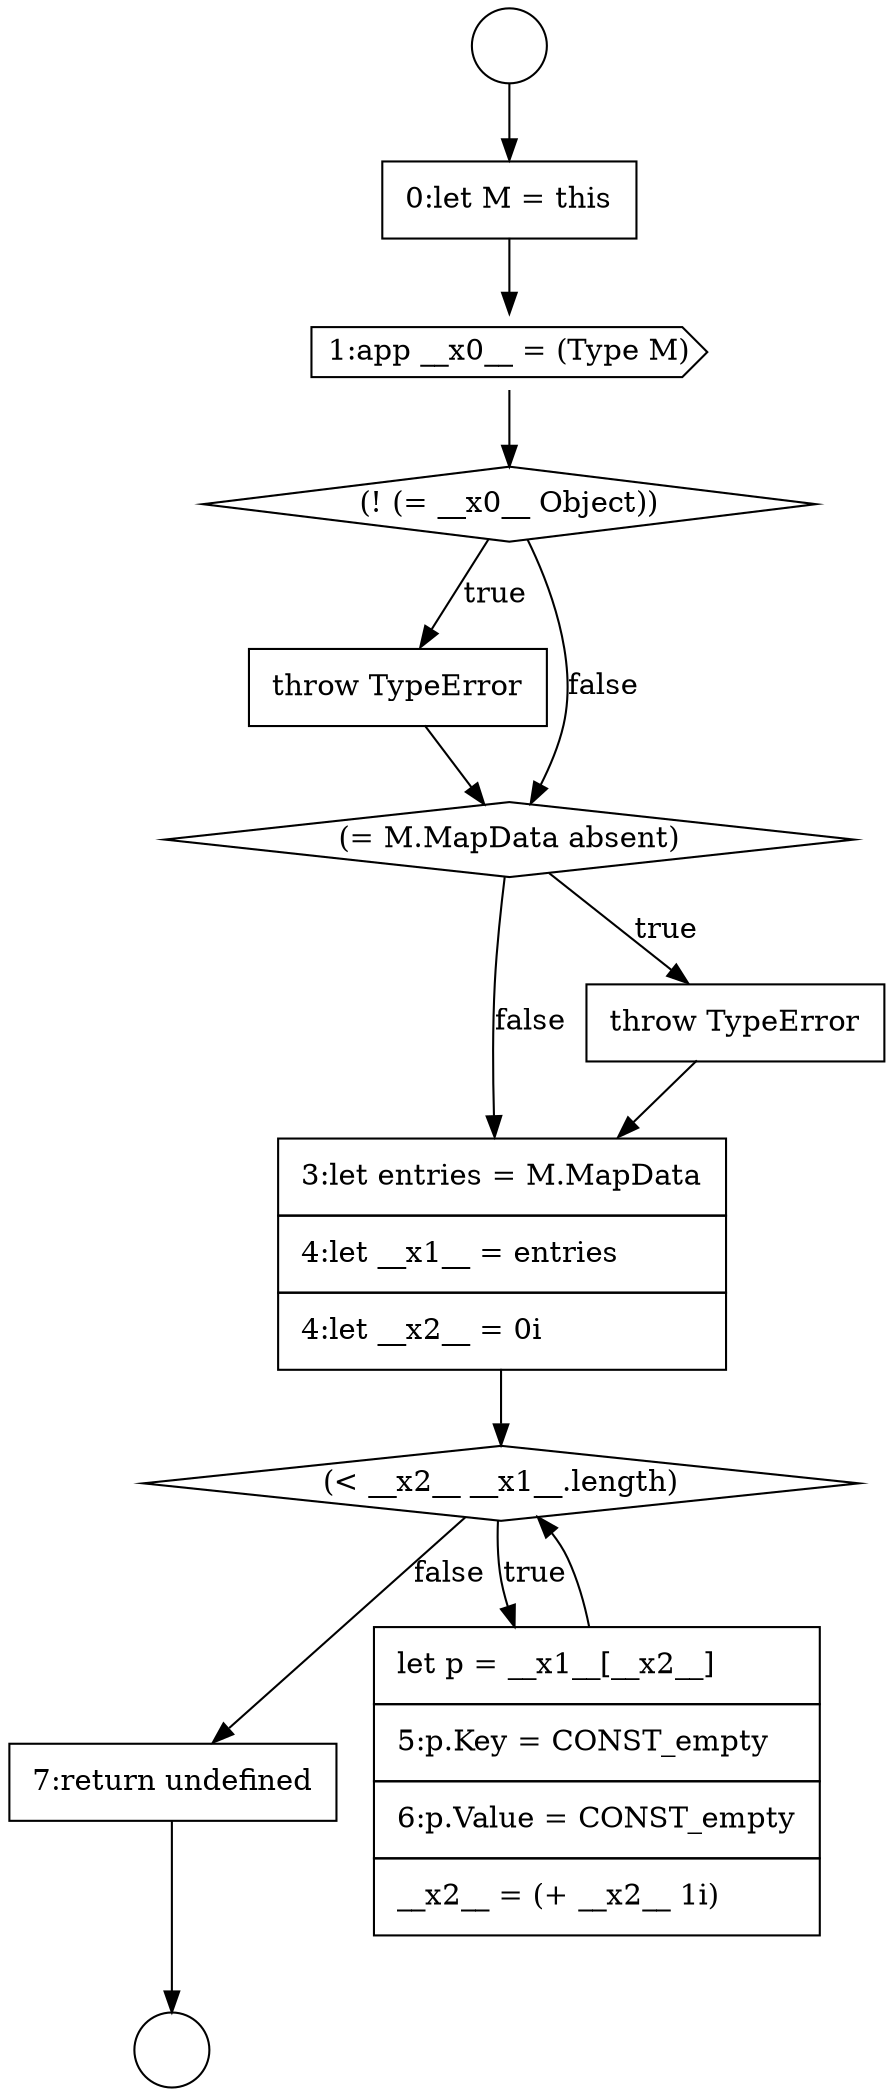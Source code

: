digraph {
  node15098 [shape=diamond, label=<<font color="black">(&lt; __x2__ __x1__.length)</font>> color="black" fillcolor="white" style=filled]
  node15092 [shape=cds, label=<<font color="black">1:app __x0__ = (Type M)</font>> color="black" fillcolor="white" style=filled]
  node15097 [shape=none, margin=0, label=<<font color="black">
    <table border="0" cellborder="1" cellspacing="0" cellpadding="10">
      <tr><td align="left">3:let entries = M.MapData</td></tr>
      <tr><td align="left">4:let __x1__ = entries</td></tr>
      <tr><td align="left">4:let __x2__ = 0i</td></tr>
    </table>
  </font>> color="black" fillcolor="white" style=filled]
  node15093 [shape=diamond, label=<<font color="black">(! (= __x0__ Object))</font>> color="black" fillcolor="white" style=filled]
  node15089 [shape=circle label=" " color="black" fillcolor="white" style=filled]
  node15100 [shape=none, margin=0, label=<<font color="black">
    <table border="0" cellborder="1" cellspacing="0" cellpadding="10">
      <tr><td align="left">7:return undefined</td></tr>
    </table>
  </font>> color="black" fillcolor="white" style=filled]
  node15094 [shape=none, margin=0, label=<<font color="black">
    <table border="0" cellborder="1" cellspacing="0" cellpadding="10">
      <tr><td align="left">throw TypeError</td></tr>
    </table>
  </font>> color="black" fillcolor="white" style=filled]
  node15090 [shape=circle label=" " color="black" fillcolor="white" style=filled]
  node15095 [shape=diamond, label=<<font color="black">(= M.MapData absent)</font>> color="black" fillcolor="white" style=filled]
  node15099 [shape=none, margin=0, label=<<font color="black">
    <table border="0" cellborder="1" cellspacing="0" cellpadding="10">
      <tr><td align="left">let p = __x1__[__x2__]</td></tr>
      <tr><td align="left">5:p.Key = CONST_empty</td></tr>
      <tr><td align="left">6:p.Value = CONST_empty</td></tr>
      <tr><td align="left">__x2__ = (+ __x2__ 1i)</td></tr>
    </table>
  </font>> color="black" fillcolor="white" style=filled]
  node15091 [shape=none, margin=0, label=<<font color="black">
    <table border="0" cellborder="1" cellspacing="0" cellpadding="10">
      <tr><td align="left">0:let M = this</td></tr>
    </table>
  </font>> color="black" fillcolor="white" style=filled]
  node15096 [shape=none, margin=0, label=<<font color="black">
    <table border="0" cellborder="1" cellspacing="0" cellpadding="10">
      <tr><td align="left">throw TypeError</td></tr>
    </table>
  </font>> color="black" fillcolor="white" style=filled]
  node15094 -> node15095 [ color="black"]
  node15097 -> node15098 [ color="black"]
  node15091 -> node15092 [ color="black"]
  node15093 -> node15094 [label=<<font color="black">true</font>> color="black"]
  node15093 -> node15095 [label=<<font color="black">false</font>> color="black"]
  node15089 -> node15091 [ color="black"]
  node15098 -> node15099 [label=<<font color="black">true</font>> color="black"]
  node15098 -> node15100 [label=<<font color="black">false</font>> color="black"]
  node15095 -> node15096 [label=<<font color="black">true</font>> color="black"]
  node15095 -> node15097 [label=<<font color="black">false</font>> color="black"]
  node15096 -> node15097 [ color="black"]
  node15092 -> node15093 [ color="black"]
  node15100 -> node15090 [ color="black"]
  node15099 -> node15098 [ color="black"]
}
